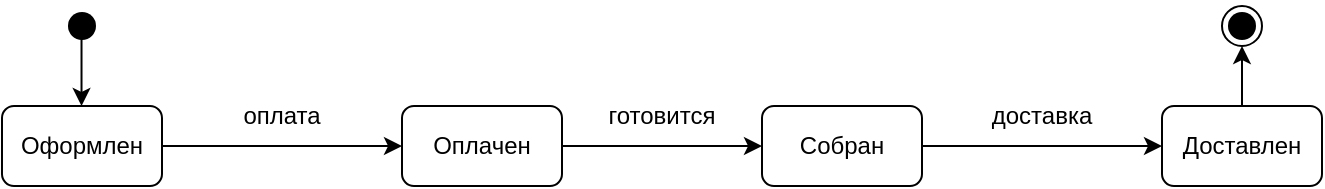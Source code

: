<mxfile version="24.3.1" type="google" pages="5">
  <diagram name="Д_состояний_заказа" id="BanBGNF2Pb0GykZZQIJD">
    <mxGraphModel grid="1" page="1" gridSize="10" guides="1" tooltips="1" connect="1" arrows="1" fold="1" pageScale="1" pageWidth="827" pageHeight="1169" math="0" shadow="0">
      <root>
        <mxCell id="0" />
        <mxCell id="1" parent="0" />
        <mxCell id="2jJZK-FFE5HAWp4t9ocm-4" value="" style="endArrow=classic;html=1;rounded=0;" edge="1" parent="1">
          <mxGeometry width="50" height="50" relative="1" as="geometry">
            <mxPoint x="99.76" y="320" as="sourcePoint" />
            <mxPoint x="99.76" y="360" as="targetPoint" />
          </mxGeometry>
        </mxCell>
        <mxCell id="2jJZK-FFE5HAWp4t9ocm-2" value="" style="shape=waypoint;sketch=0;fillStyle=solid;size=6;pointerEvents=1;points=[];fillColor=none;resizable=0;rotatable=0;perimeter=centerPerimeter;snapToPoint=1;strokeWidth=5;" vertex="1" parent="1">
          <mxGeometry x="90" y="310" width="20" height="20" as="geometry" />
        </mxCell>
        <mxCell id="2jJZK-FFE5HAWp4t9ocm-6" value="" style="rounded=1;whiteSpace=wrap;html=1;" vertex="1" parent="1">
          <mxGeometry x="60" y="360" width="80" height="40" as="geometry" />
        </mxCell>
        <mxCell id="2jJZK-FFE5HAWp4t9ocm-7" value="Оформлен" style="text;html=1;align=center;verticalAlign=middle;whiteSpace=wrap;rounded=0;" vertex="1" parent="1">
          <mxGeometry x="70" y="365" width="60" height="30" as="geometry" />
        </mxCell>
        <mxCell id="2jJZK-FFE5HAWp4t9ocm-14" value="оплата" style="text;html=1;align=center;verticalAlign=middle;whiteSpace=wrap;rounded=0;" vertex="1" parent="1">
          <mxGeometry x="170" y="350" width="60" height="30" as="geometry" />
        </mxCell>
        <mxCell id="2jJZK-FFE5HAWp4t9ocm-15" value="" style="endArrow=classic;html=1;rounded=0;exitX=1;exitY=0.5;exitDx=0;exitDy=0;entryX=0;entryY=0.5;entryDx=0;entryDy=0;" edge="1" parent="1">
          <mxGeometry width="50" height="50" relative="1" as="geometry">
            <mxPoint x="520" y="380" as="sourcePoint" />
            <mxPoint x="640" y="380" as="targetPoint" />
          </mxGeometry>
        </mxCell>
        <mxCell id="2jJZK-FFE5HAWp4t9ocm-16" value="доставка" style="text;html=1;align=center;verticalAlign=middle;whiteSpace=wrap;rounded=0;" vertex="1" parent="1">
          <mxGeometry x="550" y="350" width="60" height="30" as="geometry" />
        </mxCell>
        <mxCell id="2jJZK-FFE5HAWp4t9ocm-19" value="" style="rounded=1;whiteSpace=wrap;html=1;" vertex="1" parent="1">
          <mxGeometry x="640" y="360" width="80" height="40" as="geometry" />
        </mxCell>
        <mxCell id="2jJZK-FFE5HAWp4t9ocm-18" value="Доставлен" style="text;html=1;align=center;verticalAlign=middle;whiteSpace=wrap;rounded=0;" vertex="1" parent="1">
          <mxGeometry x="650" y="365" width="60" height="30" as="geometry" />
        </mxCell>
        <mxCell id="2jJZK-FFE5HAWp4t9ocm-21" value="" style="endArrow=classic;html=1;rounded=0;exitX=0.5;exitY=0;exitDx=0;exitDy=0;" edge="1" parent="1" source="2jJZK-FFE5HAWp4t9ocm-19">
          <mxGeometry width="50" height="50" relative="1" as="geometry">
            <mxPoint x="461.8" y="270" as="sourcePoint" />
            <mxPoint x="680" y="330" as="targetPoint" />
          </mxGeometry>
        </mxCell>
        <mxCell id="2jJZK-FFE5HAWp4t9ocm-22" value="" style="ellipse;shape=doubleEllipse;whiteSpace=wrap;html=1;aspect=fixed;" vertex="1" parent="1">
          <mxGeometry x="670" y="310" width="20" height="20" as="geometry" />
        </mxCell>
        <mxCell id="2jJZK-FFE5HAWp4t9ocm-23" value="" style="shape=waypoint;sketch=0;fillStyle=solid;size=6;pointerEvents=1;points=[];fillColor=none;resizable=0;rotatable=0;perimeter=centerPerimeter;snapToPoint=1;strokeWidth=5;" vertex="1" parent="1">
          <mxGeometry x="670" y="310" width="20" height="20" as="geometry" />
        </mxCell>
        <mxCell id="TXfK-PymPlu1XvL84PZX-2" value="" style="endArrow=classic;html=1;rounded=0;exitX=1;exitY=0.5;exitDx=0;exitDy=0;entryX=0;entryY=0.5;entryDx=0;entryDy=0;" edge="1" parent="1" source="2jJZK-FFE5HAWp4t9ocm-6" target="2jJZK-FFE5HAWp4t9ocm-13">
          <mxGeometry width="50" height="50" relative="1" as="geometry">
            <mxPoint x="140" y="380" as="sourcePoint" />
            <mxPoint x="380" y="410" as="targetPoint" />
          </mxGeometry>
        </mxCell>
        <mxCell id="TXfK-PymPlu1XvL84PZX-1" value="Собран" style="rounded=1;whiteSpace=wrap;html=1;" vertex="1" parent="1">
          <mxGeometry x="440" y="360" width="80" height="40" as="geometry" />
        </mxCell>
        <mxCell id="TXfK-PymPlu1XvL84PZX-3" value="" style="endArrow=classic;html=1;rounded=0;exitX=1;exitY=0.5;exitDx=0;exitDy=0;entryX=0;entryY=0.5;entryDx=0;entryDy=0;" edge="1" parent="1" source="2jJZK-FFE5HAWp4t9ocm-13" target="TXfK-PymPlu1XvL84PZX-1">
          <mxGeometry width="50" height="50" relative="1" as="geometry">
            <mxPoint x="290" y="380" as="sourcePoint" />
            <mxPoint x="430" y="380" as="targetPoint" />
          </mxGeometry>
        </mxCell>
        <mxCell id="2jJZK-FFE5HAWp4t9ocm-13" value="" style="rounded=1;whiteSpace=wrap;html=1;" vertex="1" parent="1">
          <mxGeometry x="260" y="360" width="80" height="40" as="geometry" />
        </mxCell>
        <mxCell id="2jJZK-FFE5HAWp4t9ocm-12" value="Оплачен" style="text;html=1;align=center;verticalAlign=middle;whiteSpace=wrap;rounded=0;" vertex="1" parent="1">
          <mxGeometry x="270" y="365" width="60" height="30" as="geometry" />
        </mxCell>
        <mxCell id="TXfK-PymPlu1XvL84PZX-5" value="готовится" style="text;html=1;align=center;verticalAlign=middle;whiteSpace=wrap;rounded=0;" vertex="1" parent="1">
          <mxGeometry x="360" y="350" width="60" height="30" as="geometry" />
        </mxCell>
      </root>
    </mxGraphModel>
  </diagram>
  <diagram id="wNV9kwCmInu46yoBs2eH" name="Д_вариантов_исп">
    <mxGraphModel grid="1" page="1" gridSize="10" guides="1" tooltips="1" connect="1" arrows="1" fold="1" pageScale="1" pageWidth="827" pageHeight="1169" math="0" shadow="0">
      <root>
        <mxCell id="0" />
        <mxCell id="1" parent="0" />
        <mxCell id="8y_LQ60KS55qP5UuEYyu-1" value="Курьер" style="shape=umlActor;verticalLabelPosition=bottom;verticalAlign=top;html=1;" vertex="1" parent="1">
          <mxGeometry x="220" y="130" width="30" height="60" as="geometry" />
        </mxCell>
        <mxCell id="8y_LQ60KS55qP5UuEYyu-2" value="Клиент" style="shape=umlActor;verticalLabelPosition=bottom;verticalAlign=top;html=1;outlineConnect=0;" vertex="1" parent="1">
          <mxGeometry x="220" y="340" width="30" height="60" as="geometry" />
        </mxCell>
        <mxCell id="8y_LQ60KS55qP5UuEYyu-3" value="Приложение" style="shape=umlActor;verticalLabelPosition=bottom;verticalAlign=top;html=1;outlineConnect=0;" vertex="1" parent="1">
          <mxGeometry x="650" y="230" width="30" height="60" as="geometry" />
        </mxCell>
        <mxCell id="8y_LQ60KS55qP5UuEYyu-9" value="uc Use Cases" style="shape=umlFrame;whiteSpace=wrap;html=1;pointerEvents=0;width=70;height=30;" vertex="1" parent="1">
          <mxGeometry x="150" y="20" width="570" height="510" as="geometry" />
        </mxCell>
        <mxCell id="8y_LQ60KS55qP5UuEYyu-10" value="" style="swimlane;startSize=0;" vertex="1" parent="1">
          <mxGeometry x="300" y="70" width="315" height="380" as="geometry" />
        </mxCell>
        <mxCell id="8y_LQ60KS55qP5UuEYyu-12" value="Система доставки еды через мобильное приложение" style="text;html=1;align=center;verticalAlign=middle;whiteSpace=wrap;rounded=0;" vertex="1" parent="8y_LQ60KS55qP5UuEYyu-10">
          <mxGeometry x="85" y="10" width="145" height="30" as="geometry" />
        </mxCell>
        <mxCell id="8y_LQ60KS55qP5UuEYyu-20" value="" style="ellipse;whiteSpace=wrap;html=1;" vertex="1" parent="8y_LQ60KS55qP5UuEYyu-10">
          <mxGeometry x="135" y="100" width="90" height="60" as="geometry" />
        </mxCell>
        <mxCell id="8y_LQ60KS55qP5UuEYyu-29" value="Подбор курьера и сборка заказа" style="text;html=1;align=center;verticalAlign=middle;whiteSpace=wrap;rounded=0;fontSize=9;" vertex="1" parent="8y_LQ60KS55qP5UuEYyu-10">
          <mxGeometry x="130" y="115" width="100" height="30" as="geometry" />
        </mxCell>
        <mxCell id="8y_LQ60KS55qP5UuEYyu-36" value="" style="ellipse;whiteSpace=wrap;html=1;" vertex="1" parent="8y_LQ60KS55qP5UuEYyu-10">
          <mxGeometry x="130" y="180" width="90" height="60" as="geometry" />
        </mxCell>
        <mxCell id="8y_LQ60KS55qP5UuEYyu-28" value="Оформление заказа" style="text;html=1;align=center;verticalAlign=middle;whiteSpace=wrap;rounded=0;" vertex="1" parent="8y_LQ60KS55qP5UuEYyu-10">
          <mxGeometry x="145" y="195" width="60" height="30" as="geometry" />
        </mxCell>
        <mxCell id="8y_LQ60KS55qP5UuEYyu-35" value="" style="ellipse;whiteSpace=wrap;html=1;" vertex="1" parent="8y_LQ60KS55qP5UuEYyu-10">
          <mxGeometry x="26" y="260" width="90" height="60" as="geometry" />
        </mxCell>
        <mxCell id="8y_LQ60KS55qP5UuEYyu-32" value="Наполнение корзины" style="text;html=1;align=center;verticalAlign=middle;whiteSpace=wrap;rounded=0;fontSize=11;" vertex="1" parent="8y_LQ60KS55qP5UuEYyu-10">
          <mxGeometry x="48.5" y="280" width="45" height="20" as="geometry" />
        </mxCell>
        <mxCell id="8y_LQ60KS55qP5UuEYyu-34" value="" style="ellipse;whiteSpace=wrap;html=1;" vertex="1" parent="8y_LQ60KS55qP5UuEYyu-10">
          <mxGeometry x="20" y="70" width="90" height="60" as="geometry" />
        </mxCell>
        <mxCell id="8y_LQ60KS55qP5UuEYyu-31" value="Доставка заказа" style="text;html=1;align=center;verticalAlign=middle;whiteSpace=wrap;rounded=0;" vertex="1" parent="8y_LQ60KS55qP5UuEYyu-10">
          <mxGeometry x="35" y="85" width="60" height="30" as="geometry" />
        </mxCell>
        <mxCell id="8y_LQ60KS55qP5UuEYyu-33" value="" style="ellipse;whiteSpace=wrap;html=1;" vertex="1" parent="8y_LQ60KS55qP5UuEYyu-10">
          <mxGeometry x="24" y="160" width="90" height="60" as="geometry" />
        </mxCell>
        <mxCell id="8y_LQ60KS55qP5UuEYyu-41" value="Оплата заказа" style="text;html=1;align=center;verticalAlign=middle;whiteSpace=wrap;rounded=0;" vertex="1" parent="8y_LQ60KS55qP5UuEYyu-10">
          <mxGeometry x="41" y="175" width="60" height="30" as="geometry" />
        </mxCell>
        <mxCell id="8y_LQ60KS55qP5UuEYyu-46" value="подтверждение заказа" style="text;html=1;align=center;verticalAlign=middle;whiteSpace=wrap;rounded=0;rotation=-13;" vertex="1" parent="8y_LQ60KS55qP5UuEYyu-10">
          <mxGeometry x="230" y="195" width="110" height="30" as="geometry" />
        </mxCell>
        <mxCell id="8y_LQ60KS55qP5UuEYyu-39" value="" style="endArrow=none;html=1;rounded=0;entryX=1;entryY=0.5;entryDx=0;entryDy=0;" edge="1" parent="8y_LQ60KS55qP5UuEYyu-10" target="8y_LQ60KS55qP5UuEYyu-20">
          <mxGeometry width="50" height="50" relative="1" as="geometry">
            <mxPoint x="350" y="180" as="sourcePoint" />
            <mxPoint x="230" y="130" as="targetPoint" />
          </mxGeometry>
        </mxCell>
        <mxCell id="8y_LQ60KS55qP5UuEYyu-51" value="зависит" style="html=1;verticalAlign=bottom;endArrow=open;dashed=1;endSize=8;curved=0;rounded=0;entryX=1;entryY=0.5;entryDx=0;entryDy=0;exitX=0.5;exitY=0;exitDx=0;exitDy=0;" edge="1" parent="8y_LQ60KS55qP5UuEYyu-10" source="8y_LQ60KS55qP5UuEYyu-20" target="8y_LQ60KS55qP5UuEYyu-34">
          <mxGeometry relative="1" as="geometry">
            <mxPoint x="173.5" y="70" as="sourcePoint" />
            <mxPoint x="93.5" y="70" as="targetPoint" />
          </mxGeometry>
        </mxCell>
        <mxCell id="8y_LQ60KS55qP5UuEYyu-52" value="зависит" style="html=1;verticalAlign=bottom;endArrow=open;dashed=1;endSize=8;curved=0;rounded=0;entryX=0;entryY=1;entryDx=0;entryDy=0;exitX=0.953;exitY=0.263;exitDx=0;exitDy=0;exitPerimeter=0;" edge="1" parent="8y_LQ60KS55qP5UuEYyu-10" source="8y_LQ60KS55qP5UuEYyu-35" target="8y_LQ60KS55qP5UuEYyu-36">
          <mxGeometry relative="1" as="geometry">
            <mxPoint x="205" y="280" as="sourcePoint" />
            <mxPoint x="135" y="280" as="targetPoint" />
          </mxGeometry>
        </mxCell>
        <mxCell id="8y_LQ60KS55qP5UuEYyu-37" value="" style="endArrow=none;html=1;rounded=0;exitX=1;exitY=0.333;exitDx=0;exitDy=0;exitPerimeter=0;entryX=0;entryY=0.5;entryDx=0;entryDy=0;" edge="1" parent="1" source="8y_LQ60KS55qP5UuEYyu-2" target="8y_LQ60KS55qP5UuEYyu-35">
          <mxGeometry width="50" height="50" relative="1" as="geometry">
            <mxPoint x="360" y="310" as="sourcePoint" />
            <mxPoint x="410" y="260" as="targetPoint" />
          </mxGeometry>
        </mxCell>
        <mxCell id="8y_LQ60KS55qP5UuEYyu-38" value="" style="endArrow=none;html=1;rounded=0;exitX=0;exitY=0.5;exitDx=0;exitDy=0;entryX=1;entryY=0.333;entryDx=0;entryDy=0;entryPerimeter=0;" edge="1" parent="1" source="8y_LQ60KS55qP5UuEYyu-36" target="8y_LQ60KS55qP5UuEYyu-2">
          <mxGeometry width="50" height="50" relative="1" as="geometry">
            <mxPoint x="260" y="370" as="sourcePoint" />
            <mxPoint x="336" y="370" as="targetPoint" />
          </mxGeometry>
        </mxCell>
        <mxCell id="8y_LQ60KS55qP5UuEYyu-40" value="" style="endArrow=none;html=1;rounded=0;entryX=0;entryY=0.333;entryDx=0;entryDy=0;entryPerimeter=0;exitX=1;exitY=0.5;exitDx=0;exitDy=0;" edge="1" parent="1" source="8y_LQ60KS55qP5UuEYyu-36" target="8y_LQ60KS55qP5UuEYyu-3">
          <mxGeometry width="50" height="50" relative="1" as="geometry">
            <mxPoint x="540" y="300" as="sourcePoint" />
            <mxPoint x="590" y="250" as="targetPoint" />
          </mxGeometry>
        </mxCell>
        <mxCell id="8y_LQ60KS55qP5UuEYyu-42" value="" style="endArrow=none;html=1;rounded=0;exitX=0;exitY=0.5;exitDx=0;exitDy=0;entryX=1;entryY=0.333;entryDx=0;entryDy=0;entryPerimeter=0;" edge="1" parent="1" source="8y_LQ60KS55qP5UuEYyu-34" target="8y_LQ60KS55qP5UuEYyu-1">
          <mxGeometry width="50" height="50" relative="1" as="geometry">
            <mxPoint x="200" y="100" as="sourcePoint" />
            <mxPoint x="200" y="340" as="targetPoint" />
          </mxGeometry>
        </mxCell>
        <mxCell id="8y_LQ60KS55qP5UuEYyu-43" value="" style="endArrow=none;html=1;rounded=0;exitX=0;exitY=0.5;exitDx=0;exitDy=0;" edge="1" parent="1" source="8y_LQ60KS55qP5UuEYyu-33">
          <mxGeometry width="50" height="50" relative="1" as="geometry">
            <mxPoint x="330" y="260" as="sourcePoint" />
            <mxPoint x="250" y="360" as="targetPoint" />
          </mxGeometry>
        </mxCell>
        <mxCell id="8y_LQ60KS55qP5UuEYyu-44" value="" style="endArrow=none;html=1;rounded=0;exitX=0;exitY=0.5;exitDx=0;exitDy=0;" edge="1" parent="1" source="8y_LQ60KS55qP5UuEYyu-33">
          <mxGeometry width="50" height="50" relative="1" as="geometry">
            <mxPoint x="340" y="190" as="sourcePoint" />
            <mxPoint x="250" y="150" as="targetPoint" />
          </mxGeometry>
        </mxCell>
        <mxCell id="8y_LQ60KS55qP5UuEYyu-45" value="прием оплаты" style="text;html=1;align=center;verticalAlign=middle;whiteSpace=wrap;rounded=0;rotation=56;" vertex="1" parent="1">
          <mxGeometry x="238.5" y="185" width="110" height="30" as="geometry" />
        </mxCell>
      </root>
    </mxGraphModel>
  </diagram>
  <diagram id="4r8OwJRfkJsXzGN_ZaWj" name="Д_последовательности">
    <mxGraphModel grid="1" page="1" gridSize="10" guides="1" tooltips="1" connect="1" arrows="1" fold="1" pageScale="1" pageWidth="827" pageHeight="1169" math="0" shadow="0">
      <root>
        <mxCell id="0" />
        <mxCell id="1" parent="0" />
        <mxCell id="vL4cAA8MUN_c-u1Q_6qU-2" value=":Клиент" style="html=1;whiteSpace=wrap;" vertex="1" parent="1">
          <mxGeometry x="180" y="320" width="110" height="50" as="geometry" />
        </mxCell>
        <mxCell id="vL4cAA8MUN_c-u1Q_6qU-3" value=":Курьер" style="html=1;whiteSpace=wrap;" vertex="1" parent="1">
          <mxGeometry x="380" y="320" width="110" height="50" as="geometry" />
        </mxCell>
        <mxCell id="vL4cAA8MUN_c-u1Q_6qU-4" value=":Приложение" style="html=1;whiteSpace=wrap;" vertex="1" parent="1">
          <mxGeometry x="540" y="320" width="110" height="50" as="geometry" />
        </mxCell>
        <mxCell id="vL4cAA8MUN_c-u1Q_6qU-5" value="" style="shape=umlActor;verticalLabelPosition=bottom;verticalAlign=top;html=1;" vertex="1" parent="1">
          <mxGeometry x="220" y="250" width="30" height="60" as="geometry" />
        </mxCell>
        <mxCell id="vL4cAA8MUN_c-u1Q_6qU-7" value="" style="shape=umlActor;verticalLabelPosition=bottom;verticalAlign=top;html=1;" vertex="1" parent="1">
          <mxGeometry x="420" y="250" width="30" height="60" as="geometry" />
        </mxCell>
        <mxCell id="vL4cAA8MUN_c-u1Q_6qU-8" value="" style="endArrow=none;dashed=1;html=1;rounded=0;" edge="1" parent="1">
          <mxGeometry width="50" height="50" relative="1" as="geometry">
            <mxPoint x="240" y="620" as="sourcePoint" />
            <mxPoint x="240" y="370" as="targetPoint" />
          </mxGeometry>
        </mxCell>
        <mxCell id="vL4cAA8MUN_c-u1Q_6qU-9" value="" style="endArrow=none;dashed=1;html=1;rounded=0;" edge="1" parent="1">
          <mxGeometry width="50" height="50" relative="1" as="geometry">
            <mxPoint x="440" y="620" as="sourcePoint" />
            <mxPoint x="440" y="370" as="targetPoint" />
          </mxGeometry>
        </mxCell>
        <mxCell id="vL4cAA8MUN_c-u1Q_6qU-10" value="" style="endArrow=none;dashed=1;html=1;rounded=0;" edge="1" parent="1">
          <mxGeometry width="50" height="50" relative="1" as="geometry">
            <mxPoint x="600" y="620" as="sourcePoint" />
            <mxPoint x="600" y="370" as="targetPoint" />
          </mxGeometry>
        </mxCell>
        <mxCell id="vL4cAA8MUN_c-u1Q_6qU-11" value="" style="endArrow=classic;html=1;rounded=0;" edge="1" parent="1">
          <mxGeometry width="50" height="50" relative="1" as="geometry">
            <mxPoint x="240" y="420" as="sourcePoint" />
            <mxPoint x="600" y="420" as="targetPoint" />
          </mxGeometry>
        </mxCell>
        <mxCell id="vL4cAA8MUN_c-u1Q_6qU-12" value="оплата заказа" style="text;html=1;align=center;verticalAlign=middle;whiteSpace=wrap;rounded=0;" vertex="1" parent="1">
          <mxGeometry x="290" y="390" width="100" height="30" as="geometry" />
        </mxCell>
        <mxCell id="vL4cAA8MUN_c-u1Q_6qU-14" value="" style="endArrow=classic;html=1;rounded=0;" edge="1" parent="1">
          <mxGeometry width="50" height="50" relative="1" as="geometry">
            <mxPoint x="600" y="460" as="sourcePoint" />
            <mxPoint x="440" y="460" as="targetPoint" />
          </mxGeometry>
        </mxCell>
        <mxCell id="vL4cAA8MUN_c-u1Q_6qU-15" value="создание и выдача задачи" style="text;html=1;align=center;verticalAlign=middle;whiteSpace=wrap;rounded=0;fontSize=11;" vertex="1" parent="1">
          <mxGeometry x="440" y="430" width="170" height="30" as="geometry" />
        </mxCell>
        <mxCell id="vL4cAA8MUN_c-u1Q_6qU-16" value="" style="endArrow=classic;html=1;rounded=0;" edge="1" parent="1">
          <mxGeometry width="50" height="50" relative="1" as="geometry">
            <mxPoint x="440" y="490" as="sourcePoint" />
            <mxPoint x="240" y="490" as="targetPoint" />
          </mxGeometry>
        </mxCell>
        <mxCell id="vL4cAA8MUN_c-u1Q_6qU-17" value="доставка" style="text;html=1;align=center;verticalAlign=middle;whiteSpace=wrap;rounded=0;fontSize=11;" vertex="1" parent="1">
          <mxGeometry x="255" y="460" width="170" height="30" as="geometry" />
        </mxCell>
        <mxCell id="vL4cAA8MUN_c-u1Q_6qU-18" value="закрытие задачи" style="text;html=1;align=center;verticalAlign=middle;whiteSpace=wrap;rounded=0;fontSize=11;" vertex="1" parent="1">
          <mxGeometry x="440" y="500" width="170" height="30" as="geometry" />
        </mxCell>
        <mxCell id="vL4cAA8MUN_c-u1Q_6qU-19" value="" style="endArrow=classic;html=1;rounded=0;" edge="1" parent="1">
          <mxGeometry width="50" height="50" relative="1" as="geometry">
            <mxPoint x="440" y="530" as="sourcePoint" />
            <mxPoint x="600" y="530" as="targetPoint" />
          </mxGeometry>
        </mxCell>
        <mxCell id="vL4cAA8MUN_c-u1Q_6qU-20" value="" style="endArrow=classic;html=1;rounded=0;" edge="1" parent="1">
          <mxGeometry width="50" height="50" relative="1" as="geometry">
            <mxPoint x="240" y="580" as="sourcePoint" />
            <mxPoint x="600" y="580" as="targetPoint" />
          </mxGeometry>
        </mxCell>
        <mxCell id="vL4cAA8MUN_c-u1Q_6qU-22" value="подтверждение получения заказа" style="text;html=1;align=center;verticalAlign=middle;whiteSpace=wrap;rounded=0;fontSize=11;" vertex="1" parent="1">
          <mxGeometry x="247.5" y="550" width="185" height="30" as="geometry" />
        </mxCell>
      </root>
    </mxGraphModel>
  </diagram>
  <diagram id="f2T0Bu0CJsvNI77l1Ars" name="Д_деятельности">
    <mxGraphModel grid="1" page="1" gridSize="10" guides="1" tooltips="1" connect="1" arrows="1" fold="1" pageScale="1" pageWidth="827" pageHeight="1169" math="0" shadow="0">
      <root>
        <mxCell id="0" />
        <mxCell id="1" parent="0" />
        <mxCell id="da8WZ0yRhRTzq29A2Kj0-1" value="Наполнение корзины" style="rounded=1;whiteSpace=wrap;html=1;" vertex="1" parent="1">
          <mxGeometry x="369" y="276" width="120" height="60" as="geometry" />
        </mxCell>
        <mxCell id="da8WZ0yRhRTzq29A2Kj0-2" value="" style="html=1;verticalAlign=bottom;startArrow=circle;startFill=1;endArrow=open;startSize=6;endSize=8;curved=0;rounded=0;" edge="1" parent="1">
          <mxGeometry width="80" relative="1" as="geometry">
            <mxPoint x="259" y="306" as="sourcePoint" />
            <mxPoint x="369" y="305.5" as="targetPoint" />
          </mxGeometry>
        </mxCell>
        <mxCell id="da8WZ0yRhRTzq29A2Kj0-3" value="" style="endArrow=classic;html=1;rounded=0;exitX=0.5;exitY=1;exitDx=0;exitDy=0;" edge="1" parent="1" source="da8WZ0yRhRTzq29A2Kj0-1">
          <mxGeometry width="50" height="50" relative="1" as="geometry">
            <mxPoint x="409" y="466" as="sourcePoint" />
            <mxPoint x="429" y="416" as="targetPoint" />
          </mxGeometry>
        </mxCell>
        <mxCell id="da8WZ0yRhRTzq29A2Kj0-5" value="Подтверждение заказа" style="rounded=1;whiteSpace=wrap;html=1;" vertex="1" parent="1">
          <mxGeometry x="369" y="416" width="120" height="60" as="geometry" />
        </mxCell>
        <mxCell id="da8WZ0yRhRTzq29A2Kj0-6" value="" style="endArrow=classic;html=1;rounded=0;exitX=0.5;exitY=1;exitDx=0;exitDy=0;" edge="1" parent="1" source="da8WZ0yRhRTzq29A2Kj0-5">
          <mxGeometry width="50" height="50" relative="1" as="geometry">
            <mxPoint x="409" y="466" as="sourcePoint" />
            <mxPoint x="429" y="556" as="targetPoint" />
          </mxGeometry>
        </mxCell>
        <mxCell id="da8WZ0yRhRTzq29A2Kj0-7" value="" style="html=1;whiteSpace=wrap;aspect=fixed;shape=isoRectangle;rotation=90;" vertex="1" parent="1">
          <mxGeometry x="400.67" y="566" width="56.67" height="34" as="geometry" />
        </mxCell>
        <mxCell id="da8WZ0yRhRTzq29A2Kj0-8" value="Добавление недостающей еды" style="rounded=1;whiteSpace=wrap;html=1;" vertex="1" parent="1">
          <mxGeometry x="559" y="553" width="120" height="60" as="geometry" />
        </mxCell>
        <mxCell id="da8WZ0yRhRTzq29A2Kj0-9" value="Оплата заказа" style="rounded=1;whiteSpace=wrap;html=1;" vertex="1" parent="1">
          <mxGeometry x="60" y="554.5" width="120" height="60" as="geometry" />
        </mxCell>
        <mxCell id="da8WZ0yRhRTzq29A2Kj0-10" value="" style="endArrow=classic;html=1;rounded=0;exitX=0.5;exitY=0.941;exitDx=0;exitDy=0;entryX=1;entryY=0.5;entryDx=0;entryDy=0;exitPerimeter=0;" edge="1" parent="1" source="da8WZ0yRhRTzq29A2Kj0-7" target="da8WZ0yRhRTzq29A2Kj0-9">
          <mxGeometry width="50" height="50" relative="1" as="geometry">
            <mxPoint x="439" y="486" as="sourcePoint" />
            <mxPoint x="439" y="566" as="targetPoint" />
          </mxGeometry>
        </mxCell>
        <mxCell id="da8WZ0yRhRTzq29A2Kj0-11" value="" style="endArrow=classic;html=1;rounded=0;exitX=0.5;exitY=0.059;exitDx=0;exitDy=0;entryX=0;entryY=0.5;entryDx=0;entryDy=0;exitPerimeter=0;" edge="1" parent="1" source="da8WZ0yRhRTzq29A2Kj0-7" target="da8WZ0yRhRTzq29A2Kj0-8">
          <mxGeometry width="50" height="50" relative="1" as="geometry">
            <mxPoint x="449" y="496" as="sourcePoint" />
            <mxPoint x="449" y="576" as="targetPoint" />
          </mxGeometry>
        </mxCell>
        <mxCell id="qBgJKQQ8QN35u_Wdl3RI-1" value="[заказ сформирован верно]" style="text;html=1;align=center;verticalAlign=middle;whiteSpace=wrap;rounded=0;" vertex="1" parent="1">
          <mxGeometry x="230" y="546" width="130" height="30" as="geometry" />
        </mxCell>
        <mxCell id="qBgJKQQ8QN35u_Wdl3RI-3" value="[несогласие с корзиной]" style="text;html=1;align=center;verticalAlign=middle;whiteSpace=wrap;rounded=0;" vertex="1" parent="1">
          <mxGeometry x="429" y="546" width="130" height="30" as="geometry" />
        </mxCell>
        <mxCell id="qBgJKQQ8QN35u_Wdl3RI-4" value="" style="endArrow=classic;html=1;rounded=0;exitX=0.5;exitY=0;exitDx=0;exitDy=0;entryX=1;entryY=0.5;entryDx=0;entryDy=0;" edge="1" parent="1" source="da8WZ0yRhRTzq29A2Kj0-8" target="da8WZ0yRhRTzq29A2Kj0-5">
          <mxGeometry width="50" height="50" relative="1" as="geometry">
            <mxPoint x="409" y="516" as="sourcePoint" />
            <mxPoint x="579" y="446" as="targetPoint" />
            <Array as="points">
              <mxPoint x="619" y="446" />
            </Array>
          </mxGeometry>
        </mxCell>
        <mxCell id="qBgJKQQ8QN35u_Wdl3RI-5" value="Выдача задачи курьеру" style="rounded=1;whiteSpace=wrap;html=1;" vertex="1" parent="1">
          <mxGeometry x="200" y="696" width="120" height="60" as="geometry" />
        </mxCell>
        <mxCell id="qBgJKQQ8QN35u_Wdl3RI-6" value="" style="endArrow=classic;html=1;rounded=0;exitX=0.5;exitY=1;exitDx=0;exitDy=0;entryX=0.004;entryY=0.516;entryDx=0;entryDy=0;entryPerimeter=0;" edge="1" parent="1" target="qBgJKQQ8QN35u_Wdl3RI-20">
          <mxGeometry width="50" height="50" relative="1" as="geometry">
            <mxPoint x="119.37" y="613" as="sourcePoint" />
            <mxPoint x="119.37" y="693" as="targetPoint" />
          </mxGeometry>
        </mxCell>
        <mxCell id="qBgJKQQ8QN35u_Wdl3RI-7" value="" style="endArrow=classic;html=1;rounded=0;exitX=1;exitY=0.5;exitDx=0;exitDy=0;" edge="1" parent="1" source="qBgJKQQ8QN35u_Wdl3RI-5">
          <mxGeometry width="50" height="50" relative="1" as="geometry">
            <mxPoint x="369" y="666" as="sourcePoint" />
            <mxPoint x="369" y="726" as="targetPoint" />
          </mxGeometry>
        </mxCell>
        <mxCell id="qBgJKQQ8QN35u_Wdl3RI-8" value="Доставка заказа" style="rounded=1;whiteSpace=wrap;html=1;" vertex="1" parent="1">
          <mxGeometry x="369.01" y="696" width="120" height="60" as="geometry" />
        </mxCell>
        <mxCell id="qBgJKQQ8QN35u_Wdl3RI-9" value="" style="endArrow=classic;html=1;rounded=0;exitX=0.5;exitY=1;exitDx=0;exitDy=0;" edge="1" parent="1">
          <mxGeometry width="50" height="50" relative="1" as="geometry">
            <mxPoint x="428" y="756" as="sourcePoint" />
            <mxPoint x="428" y="836" as="targetPoint" />
          </mxGeometry>
        </mxCell>
        <mxCell id="qBgJKQQ8QN35u_Wdl3RI-10" value="" style="html=1;whiteSpace=wrap;aspect=fixed;shape=isoRectangle;rotation=90;" vertex="1" parent="1">
          <mxGeometry x="400.67" y="846" width="56.67" height="34" as="geometry" />
        </mxCell>
        <mxCell id="qBgJKQQ8QN35u_Wdl3RI-11" value="" style="endArrow=classic;html=1;rounded=0;exitX=1.012;exitY=0.5;exitDx=0;exitDy=0;exitPerimeter=0;" edge="1" parent="1">
          <mxGeometry width="50" height="50" relative="1" as="geometry">
            <mxPoint x="444.005" y="862.515" as="sourcePoint" />
            <mxPoint x="569" y="863" as="targetPoint" />
          </mxGeometry>
        </mxCell>
        <mxCell id="qBgJKQQ8QN35u_Wdl3RI-12" value="" style="endArrow=classic;html=1;rounded=0;exitX=0.5;exitY=1;exitDx=0;exitDy=0;exitPerimeter=0;entryX=1;entryY=0.5;entryDx=0;entryDy=0;" edge="1" parent="1" source="qBgJKQQ8QN35u_Wdl3RI-10" target="qBgJKQQ8QN35u_Wdl3RI-16">
          <mxGeometry width="50" height="50" relative="1" as="geometry">
            <mxPoint x="418.995" y="862.515" as="sourcePoint" />
            <mxPoint x="289" y="863" as="targetPoint" />
          </mxGeometry>
        </mxCell>
        <mxCell id="qBgJKQQ8QN35u_Wdl3RI-13" value="[заказ успешно выполнен в срок]" style="text;html=1;align=center;verticalAlign=middle;whiteSpace=wrap;rounded=0;" vertex="1" parent="1">
          <mxGeometry x="439" y="826" width="130" height="30" as="geometry" />
        </mxCell>
        <mxCell id="qBgJKQQ8QN35u_Wdl3RI-15" value="[заказ не доставлен]" style="text;html=1;align=center;verticalAlign=middle;whiteSpace=wrap;rounded=0;" vertex="1" parent="1">
          <mxGeometry x="279" y="826" width="130" height="30" as="geometry" />
        </mxCell>
        <mxCell id="qBgJKQQ8QN35u_Wdl3RI-16" value="Разбирательство с курьером" style="rounded=1;whiteSpace=wrap;html=1;" vertex="1" parent="1">
          <mxGeometry x="60" y="833" width="120" height="60" as="geometry" />
        </mxCell>
        <mxCell id="qBgJKQQ8QN35u_Wdl3RI-18" value="" style="endArrow=classic;html=1;rounded=0;exitX=0.5;exitY=0;exitDx=0;exitDy=0;entryX=0.999;entryY=0.489;entryDx=0;entryDy=0;entryPerimeter=0;" edge="1" parent="1" source="qBgJKQQ8QN35u_Wdl3RI-16" target="qBgJKQQ8QN35u_Wdl3RI-20">
          <mxGeometry width="50" height="50" relative="1" as="geometry">
            <mxPoint x="159" y="806" as="sourcePoint" />
            <mxPoint x="209" y="756" as="targetPoint" />
          </mxGeometry>
        </mxCell>
        <mxCell id="qBgJKQQ8QN35u_Wdl3RI-20" value="" style="html=1;whiteSpace=wrap;aspect=fixed;shape=isoRectangle;rotation=90;" vertex="1" parent="1">
          <mxGeometry x="91.67" y="709" width="56.67" height="34" as="geometry" />
        </mxCell>
        <mxCell id="qBgJKQQ8QN35u_Wdl3RI-21" value="" style="endArrow=classic;html=1;rounded=0;exitX=0.503;exitY=0.029;exitDx=0;exitDy=0;entryX=0;entryY=0.5;entryDx=0;entryDy=0;exitPerimeter=0;" edge="1" parent="1" source="qBgJKQQ8QN35u_Wdl3RI-20" target="qBgJKQQ8QN35u_Wdl3RI-5">
          <mxGeometry width="50" height="50" relative="1" as="geometry">
            <mxPoint x="140" y="725.64" as="sourcePoint" />
            <mxPoint x="189" y="725.64" as="targetPoint" />
          </mxGeometry>
        </mxCell>
        <mxCell id="qBgJKQQ8QN35u_Wdl3RI-23" value="" style="ellipse;shape=doubleEllipse;whiteSpace=wrap;html=1;aspect=fixed;" vertex="1" parent="1">
          <mxGeometry x="569" y="843" width="40" height="40" as="geometry" />
        </mxCell>
        <mxCell id="qBgJKQQ8QN35u_Wdl3RI-25" value="" style="shape=waypoint;sketch=0;fillStyle=solid;size=6;pointerEvents=1;points=[];fillColor=none;resizable=0;rotatable=0;perimeter=centerPerimeter;snapToPoint=1;strokeWidth=14;" vertex="1" parent="1">
          <mxGeometry x="579" y="853" width="20" height="20" as="geometry" />
        </mxCell>
      </root>
    </mxGraphModel>
  </diagram>
  <diagram id="Pweo-jNcYF1wondNiMzU" name="Д_классов">
    <mxGraphModel grid="1" page="1" gridSize="10" guides="1" tooltips="1" connect="1" arrows="1" fold="1" pageScale="1" pageWidth="827" pageHeight="1169" math="0" shadow="0">
      <root>
        <mxCell id="0" />
        <mxCell id="1" parent="0" />
        <mxCell id="CmXZWZF0gOyxQuSmKXuf-1" value="Приложение" style="swimlane;fontStyle=0;align=center;verticalAlign=top;childLayout=stackLayout;horizontal=1;startSize=55;horizontalStack=0;resizeParent=1;resizeParentMax=0;resizeLast=0;collapsible=0;marginBottom=0;html=1;whiteSpace=wrap;" vertex="1" parent="1">
          <mxGeometry x="350" y="240" width="140" height="125" as="geometry" />
        </mxCell>
        <mxCell id="CmXZWZF0gOyxQuSmKXuf-5" value="&lt;div&gt;+Id: int&lt;/div&gt;&lt;div&gt;+Название: string&lt;/div&gt;+Версия: int" style="text;html=1;strokeColor=none;fillColor=none;align=left;verticalAlign=middle;spacingLeft=4;spacingRight=4;overflow=hidden;rotatable=0;points=[[0,0.5],[1,0.5]];portConstraint=eastwest;whiteSpace=wrap;" vertex="1" parent="CmXZWZF0gOyxQuSmKXuf-1">
          <mxGeometry y="55" width="140" height="45" as="geometry" />
        </mxCell>
        <mxCell id="CmXZWZF0gOyxQuSmKXuf-6" value="" style="line;strokeWidth=1;fillColor=none;align=left;verticalAlign=middle;spacingTop=-1;spacingLeft=3;spacingRight=3;rotatable=0;labelPosition=right;points=[];portConstraint=eastwest;" vertex="1" parent="CmXZWZF0gOyxQuSmKXuf-1">
          <mxGeometry y="100" width="140" height="25" as="geometry" />
        </mxCell>
        <mxCell id="CmXZWZF0gOyxQuSmKXuf-9" value="Курьер" style="swimlane;fontStyle=0;align=center;verticalAlign=top;childLayout=stackLayout;horizontal=1;startSize=55;horizontalStack=0;resizeParent=1;resizeParentMax=0;resizeLast=0;collapsible=0;marginBottom=0;html=1;whiteSpace=wrap;" vertex="1" parent="1">
          <mxGeometry x="560" y="472" width="180" height="225" as="geometry" />
        </mxCell>
        <mxCell id="CmXZWZF0gOyxQuSmKXuf-10" value="&lt;div&gt;+Id: int&lt;/div&gt;&lt;div&gt;+имя: string&lt;span style=&quot;color: rgba(0, 0, 0, 0); font-family: monospace; font-size: 0px; text-wrap: nowrap; background-color: initial;&quot;&gt;%3CmxGraphModel%3E%3Croot%3E%3CmxCell%20id%3D%220%22%2F%3E%3CmxCell%20id%3D%221%22%20parent%3D%220%22%2F%3E%3CmxCell%20id%3D%222%22%20value%3D%22%D0%9F%D1%80%D0%B8%D0%BB%D0%BE%D0%B6%D0%B5%D0%BD%D0%B8%D0%B5%22%20style%3D%22swimlane%3BfontStyle%3D0%3Balign%3Dcenter%3BverticalAlign%3Dtop%3BchildLayout%3DstackLayout%3Bhorizontal%3D1%3BstartSize%3D55%3BhorizontalStack%3D0%3BresizeParent%3D1%3BresizeParentMax%3D0%3BresizeLast%3D0%3Bcollapsible%3D0%3BmarginBottom%3D0%3Bhtml%3D1%3BwhiteSpace%3Dwrap%3B%22%20vertex%3D%221%22%20parent%3D%221%22%3E%3CmxGeometry%20x%3D%22330%22%20y%3D%22230%22%20width%3D%22140%22%20height%3D%22125%22%20as%3D%22geometry%22%2F%3E%3C%2FmxCell%3E%3CmxCell%20id%3D%223%22%20value%3D%22%26lt%3Bdiv%26gt%3B%2BId%3A%20int%26lt%3B%2Fdiv%26gt%3B%26lt%3Bdiv%26gt%3B%2B%D0%BD%D0%B0%D0%B7%D0%B2%D0%B0%D0%BD%D0%B8%D0%B5%3A%20string%26lt%3B%2Fdiv%26gt%3B%2B%D0%B2%D0%B5%D1%80%D1%81%D0%B8%D1%8F%3A%26amp%3Bnbsp%3B%22%20style%3D%22text%3Bhtml%3D1%3BstrokeColor%3Dnone%3BfillColor%3Dnone%3Balign%3Dleft%3BverticalAlign%3Dmiddle%3BspacingLeft%3D4%3BspacingRight%3D4%3Boverflow%3Dhidden%3Brotatable%3D0%3Bpoints%3D%5B%5B0%2C0.5%5D%2C%5B1%2C0.5%5D%5D%3BportConstraint%3Deastwest%3BwhiteSpace%3Dwrap%3B%22%20vertex%3D%221%22%20parent%3D%222%22%3E%3CmxGeometry%20y%3D%2255%22%20width%3D%22140%22%20height%3D%2245%22%20as%3D%22geometry%22%2F%3E%3C%2FmxCell%3E%3CmxCell%20id%3D%224%22%20value%3D%22%22%20style%3D%22line%3BstrokeWidth%3D1%3BfillColor%3Dnone%3Balign%3Dleft%3BverticalAlign%3Dmiddle%3BspacingTop%3D-1%3BspacingLeft%3D3%3BspacingRight%3D3%3Brotatable%3D0%3BlabelPosition%3Dright%3Bpoints%3D%5B%5D%3BportConstraint%3Deastwest%3B%22%20vertex%3D%221%22%20parent%3D%222%22%3E%3CmxGeometry%20y%3D%22100%22%20width%3D%22140%22%20height%3D%2225%22%20as%3D%22geometry%22%2F%3E%3C%2FmxCell%3E%3C%2Froot%3E%3C%2FmxGraphModel%3E&lt;/span&gt;&lt;/div&gt;+номер_телефона: int&lt;div&gt;&amp;nbsp;&lt;/div&gt;" style="text;html=1;strokeColor=none;fillColor=none;align=left;verticalAlign=middle;spacingLeft=4;spacingRight=4;overflow=hidden;rotatable=0;points=[[0,0.5],[1,0.5]];portConstraint=eastwest;whiteSpace=wrap;" vertex="1" parent="CmXZWZF0gOyxQuSmKXuf-9">
          <mxGeometry y="55" width="180" height="60" as="geometry" />
        </mxCell>
        <mxCell id="CmXZWZF0gOyxQuSmKXuf-11" value="" style="line;strokeWidth=1;fillColor=none;align=left;verticalAlign=middle;spacingTop=-1;spacingLeft=3;spacingRight=3;rotatable=0;labelPosition=right;points=[];portConstraint=eastwest;" vertex="1" parent="CmXZWZF0gOyxQuSmKXuf-9">
          <mxGeometry y="115" width="180" height="15" as="geometry" />
        </mxCell>
        <mxCell id="CmXZWZF0gOyxQuSmKXuf-12" value="&lt;div&gt;&lt;/div&gt;&lt;div&gt;+Взятие_заказа()&lt;/div&gt;&lt;div&gt;+Отмена взятого заказа()&amp;nbsp;&lt;/div&gt;&lt;div&gt;+Подтверждение доставки()&lt;/div&gt;" style="text;html=1;strokeColor=none;fillColor=none;align=left;verticalAlign=middle;spacingLeft=4;spacingRight=4;overflow=hidden;rotatable=0;points=[[0,0.5],[1,0.5]];portConstraint=eastwest;whiteSpace=wrap;" vertex="1" parent="CmXZWZF0gOyxQuSmKXuf-9">
          <mxGeometry y="130" width="180" height="95" as="geometry" />
        </mxCell>
        <mxCell id="CmXZWZF0gOyxQuSmKXuf-13" value="Клиент" style="swimlane;fontStyle=0;align=center;verticalAlign=top;childLayout=stackLayout;horizontal=1;startSize=55;horizontalStack=0;resizeParent=1;resizeParentMax=0;resizeLast=0;collapsible=0;marginBottom=0;html=1;whiteSpace=wrap;" vertex="1" parent="1">
          <mxGeometry x="110" y="472" width="190" height="225" as="geometry" />
        </mxCell>
        <mxCell id="CmXZWZF0gOyxQuSmKXuf-14" value="&lt;div&gt;+Id: int&lt;/div&gt;&lt;div&gt;+Имя: string&lt;span style=&quot;color: rgba(0, 0, 0, 0); font-family: monospace; font-size: 0px; text-wrap: nowrap; background-color: initial;&quot;&gt;%3CmxGraphModel%3E%3Croot%3E%3CmxCell%20id%3D%220%22%2F%3E%3CmxCell%20id%3D%221%22%20parent%3D%220%22%2F%3E%3CmxCell%20id%3D%222%22%20value%3D%22%D0%9F%D1%80%D0%B8%D0%BB%D0%BE%D0%B6%D0%B5%D0%BD%D0%B8%D0%B5%22%20style%3D%22swimlane%3BfontStyle%3D0%3Balign%3Dcenter%3BverticalAlign%3Dtop%3BchildLayout%3DstackLayout%3Bhorizontal%3D1%3BstartSize%3D55%3BhorizontalStack%3D0%3BresizeParent%3D1%3BresizeParentMax%3D0%3BresizeLast%3D0%3Bcollapsible%3D0%3BmarginBottom%3D0%3Bhtml%3D1%3BwhiteSpace%3Dwrap%3B%22%20vertex%3D%221%22%20parent%3D%221%22%3E%3CmxGeometry%20x%3D%22330%22%20y%3D%22230%22%20width%3D%22140%22%20height%3D%22125%22%20as%3D%22geometry%22%2F%3E%3C%2FmxCell%3E%3CmxCell%20id%3D%223%22%20value%3D%22%26lt%3Bdiv%26gt%3B%2BId%3A%20int%26lt%3B%2Fdiv%26gt%3B%26lt%3Bdiv%26gt%3B%2B%D0%BD%D0%B0%D0%B7%D0%B2%D0%B0%D0%BD%D0%B8%D0%B5%3A%20string%26lt%3B%2Fdiv%26gt%3B%2B%D0%B2%D0%B5%D1%80%D1%81%D0%B8%D1%8F%3A%26amp%3Bnbsp%3B%22%20style%3D%22text%3Bhtml%3D1%3BstrokeColor%3Dnone%3BfillColor%3Dnone%3Balign%3Dleft%3BverticalAlign%3Dmiddle%3BspacingLeft%3D4%3BspacingRight%3D4%3Boverflow%3Dhidden%3Brotatable%3D0%3Bpoints%3D%5B%5B0%2C0.5%5D%2C%5B1%2C0.5%5D%5D%3BportConstraint%3Deastwest%3BwhiteSpace%3Dwrap%3B%22%20vertex%3D%221%22%20parent%3D%222%22%3E%3CmxGeometry%20y%3D%2255%22%20width%3D%22140%22%20height%3D%2245%22%20as%3D%22geometry%22%2F%3E%3C%2FmxCell%3E%3CmxCell%20id%3D%224%22%20value%3D%22%22%20style%3D%22line%3BstrokeWidth%3D1%3BfillColor%3Dnone%3Balign%3Dleft%3BverticalAlign%3Dmiddle%3BspacingTop%3D-1%3BspacingLeft%3D3%3BspacingRight%3D3%3Brotatable%3D0%3BlabelPosition%3Dright%3Bpoints%3D%5B%5D%3BportConstraint%3Deastwest%3B%22%20vertex%3D%221%22%20parent%3D%222%22%3E%3CmxGeometry%20y%3D%22100%22%20width%3D%22140%22%20height%3D%2225%22%20as%3D%22geometry%22%2F%3E%3C%2FmxCell%3E%3C%2Froot%3E%3C%2FmxGraphModel%3E&lt;/span&gt;&lt;/div&gt;+НомерТелефона: int&lt;div&gt;+Адрес: string&lt;/div&gt;" style="text;html=1;strokeColor=none;fillColor=none;align=left;verticalAlign=middle;spacingLeft=4;spacingRight=4;overflow=hidden;rotatable=0;points=[[0,0.5],[1,0.5]];portConstraint=eastwest;whiteSpace=wrap;" vertex="1" parent="CmXZWZF0gOyxQuSmKXuf-13">
          <mxGeometry y="55" width="190" height="60" as="geometry" />
        </mxCell>
        <mxCell id="CmXZWZF0gOyxQuSmKXuf-15" value="" style="line;strokeWidth=1;fillColor=none;align=left;verticalAlign=middle;spacingTop=-1;spacingLeft=3;spacingRight=3;rotatable=0;labelPosition=right;points=[];portConstraint=eastwest;" vertex="1" parent="CmXZWZF0gOyxQuSmKXuf-13">
          <mxGeometry y="115" width="190" height="15" as="geometry" />
        </mxCell>
        <mxCell id="CmXZWZF0gOyxQuSmKXuf-16" value="&lt;div&gt;&lt;/div&gt;&lt;div&gt;+ДобавлениеБлюдВЗаказ()&lt;/div&gt;&lt;div&gt;+ОформлениеЗаказа()&lt;/div&gt;&lt;div&gt;+ОтслеживаниеСтатусаЗаказа()&lt;/div&gt;&lt;div&gt;+ОплатаЗакказа()&lt;/div&gt;" style="text;html=1;strokeColor=none;fillColor=none;align=left;verticalAlign=middle;spacingLeft=4;spacingRight=4;overflow=hidden;rotatable=0;points=[[0,0.5],[1,0.5]];portConstraint=eastwest;whiteSpace=wrap;" vertex="1" parent="CmXZWZF0gOyxQuSmKXuf-13">
          <mxGeometry y="130" width="190" height="95" as="geometry" />
        </mxCell>
        <mxCell id="CmXZWZF0gOyxQuSmKXuf-17" value="" style="endArrow=none;startArrow=none;endFill=0;startFill=0;endSize=8;html=1;verticalAlign=bottom;labelBackgroundColor=none;strokeWidth=3;rounded=0;exitX=0.999;exitY=0.116;exitDx=0;exitDy=0;exitPerimeter=0;" edge="1" parent="1" source="CmXZWZF0gOyxQuSmKXuf-5">
          <mxGeometry width="160" relative="1" as="geometry">
            <mxPoint x="484" y="312.16" as="sourcePoint" />
            <mxPoint x="640" y="470" as="targetPoint" />
            <Array as="points">
              <mxPoint x="640" y="300" />
            </Array>
          </mxGeometry>
        </mxCell>
        <mxCell id="CmXZWZF0gOyxQuSmKXuf-18" value="" style="endArrow=none;startArrow=none;endFill=0;startFill=0;endSize=8;html=1;verticalAlign=bottom;labelBackgroundColor=none;strokeWidth=3;rounded=0;exitX=0.015;exitY=0.1;exitDx=0;exitDy=0;exitPerimeter=0;entryX=0.5;entryY=0;entryDx=0;entryDy=0;" edge="1" parent="1" source="CmXZWZF0gOyxQuSmKXuf-5" target="CmXZWZF0gOyxQuSmKXuf-13">
          <mxGeometry width="160" relative="1" as="geometry">
            <mxPoint x="340" y="310" as="sourcePoint" />
            <mxPoint x="196" y="480" as="targetPoint" />
            <Array as="points">
              <mxPoint x="205" y="300" />
            </Array>
          </mxGeometry>
        </mxCell>
        <mxCell id="CmXZWZF0gOyxQuSmKXuf-19" value="" style="endArrow=none;startArrow=none;endFill=0;startFill=0;endSize=8;html=1;verticalAlign=bottom;labelBackgroundColor=none;strokeWidth=3;rounded=0;" edge="1" parent="1">
          <mxGeometry width="160" relative="1" as="geometry">
            <mxPoint x="300" y="600" as="sourcePoint" />
            <mxPoint x="560" y="600" as="targetPoint" />
          </mxGeometry>
        </mxCell>
        <mxCell id="CmXZWZF0gOyxQuSmKXuf-20" value="+1" style="text;html=1;align=center;verticalAlign=middle;whiteSpace=wrap;rounded=0;" vertex="1" parent="1">
          <mxGeometry x="280" y="260" width="60" height="30" as="geometry" />
        </mxCell>
        <mxCell id="CmXZWZF0gOyxQuSmKXuf-22" value="+1" style="text;html=1;align=center;verticalAlign=middle;whiteSpace=wrap;rounded=0;" vertex="1" parent="1">
          <mxGeometry x="500" y="260" width="60" height="30" as="geometry" />
        </mxCell>
        <mxCell id="CmXZWZF0gOyxQuSmKXuf-23" value="+1..*" style="text;html=1;align=center;verticalAlign=middle;whiteSpace=wrap;rounded=0;" vertex="1" parent="1">
          <mxGeometry x="140" y="440" width="60" height="30" as="geometry" />
        </mxCell>
        <mxCell id="CmXZWZF0gOyxQuSmKXuf-24" value="+1..*" style="text;html=1;align=center;verticalAlign=middle;whiteSpace=wrap;rounded=0;" vertex="1" parent="1">
          <mxGeometry x="640" y="440" width="60" height="30" as="geometry" />
        </mxCell>
        <mxCell id="CmXZWZF0gOyxQuSmKXuf-25" value="+1" style="text;html=1;align=center;verticalAlign=middle;whiteSpace=wrap;rounded=0;" vertex="1" parent="1">
          <mxGeometry x="310" y="570" width="60" height="30" as="geometry" />
        </mxCell>
        <mxCell id="CmXZWZF0gOyxQuSmKXuf-26" value="+1" style="text;html=1;align=center;verticalAlign=middle;whiteSpace=wrap;rounded=0;" vertex="1" parent="1">
          <mxGeometry x="490" y="570" width="60" height="30" as="geometry" />
        </mxCell>
      </root>
    </mxGraphModel>
  </diagram>
</mxfile>
